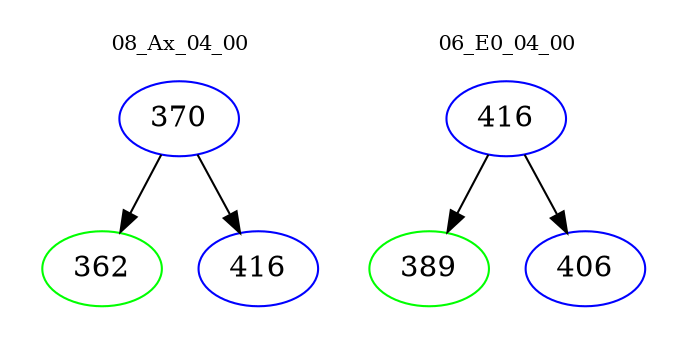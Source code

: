 digraph{
subgraph cluster_0 {
color = white
label = "08_Ax_04_00";
fontsize=10;
T0_370 [label="370", color="blue"]
T0_370 -> T0_362 [color="black"]
T0_362 [label="362", color="green"]
T0_370 -> T0_416 [color="black"]
T0_416 [label="416", color="blue"]
}
subgraph cluster_1 {
color = white
label = "06_E0_04_00";
fontsize=10;
T1_416 [label="416", color="blue"]
T1_416 -> T1_389 [color="black"]
T1_389 [label="389", color="green"]
T1_416 -> T1_406 [color="black"]
T1_406 [label="406", color="blue"]
}
}

